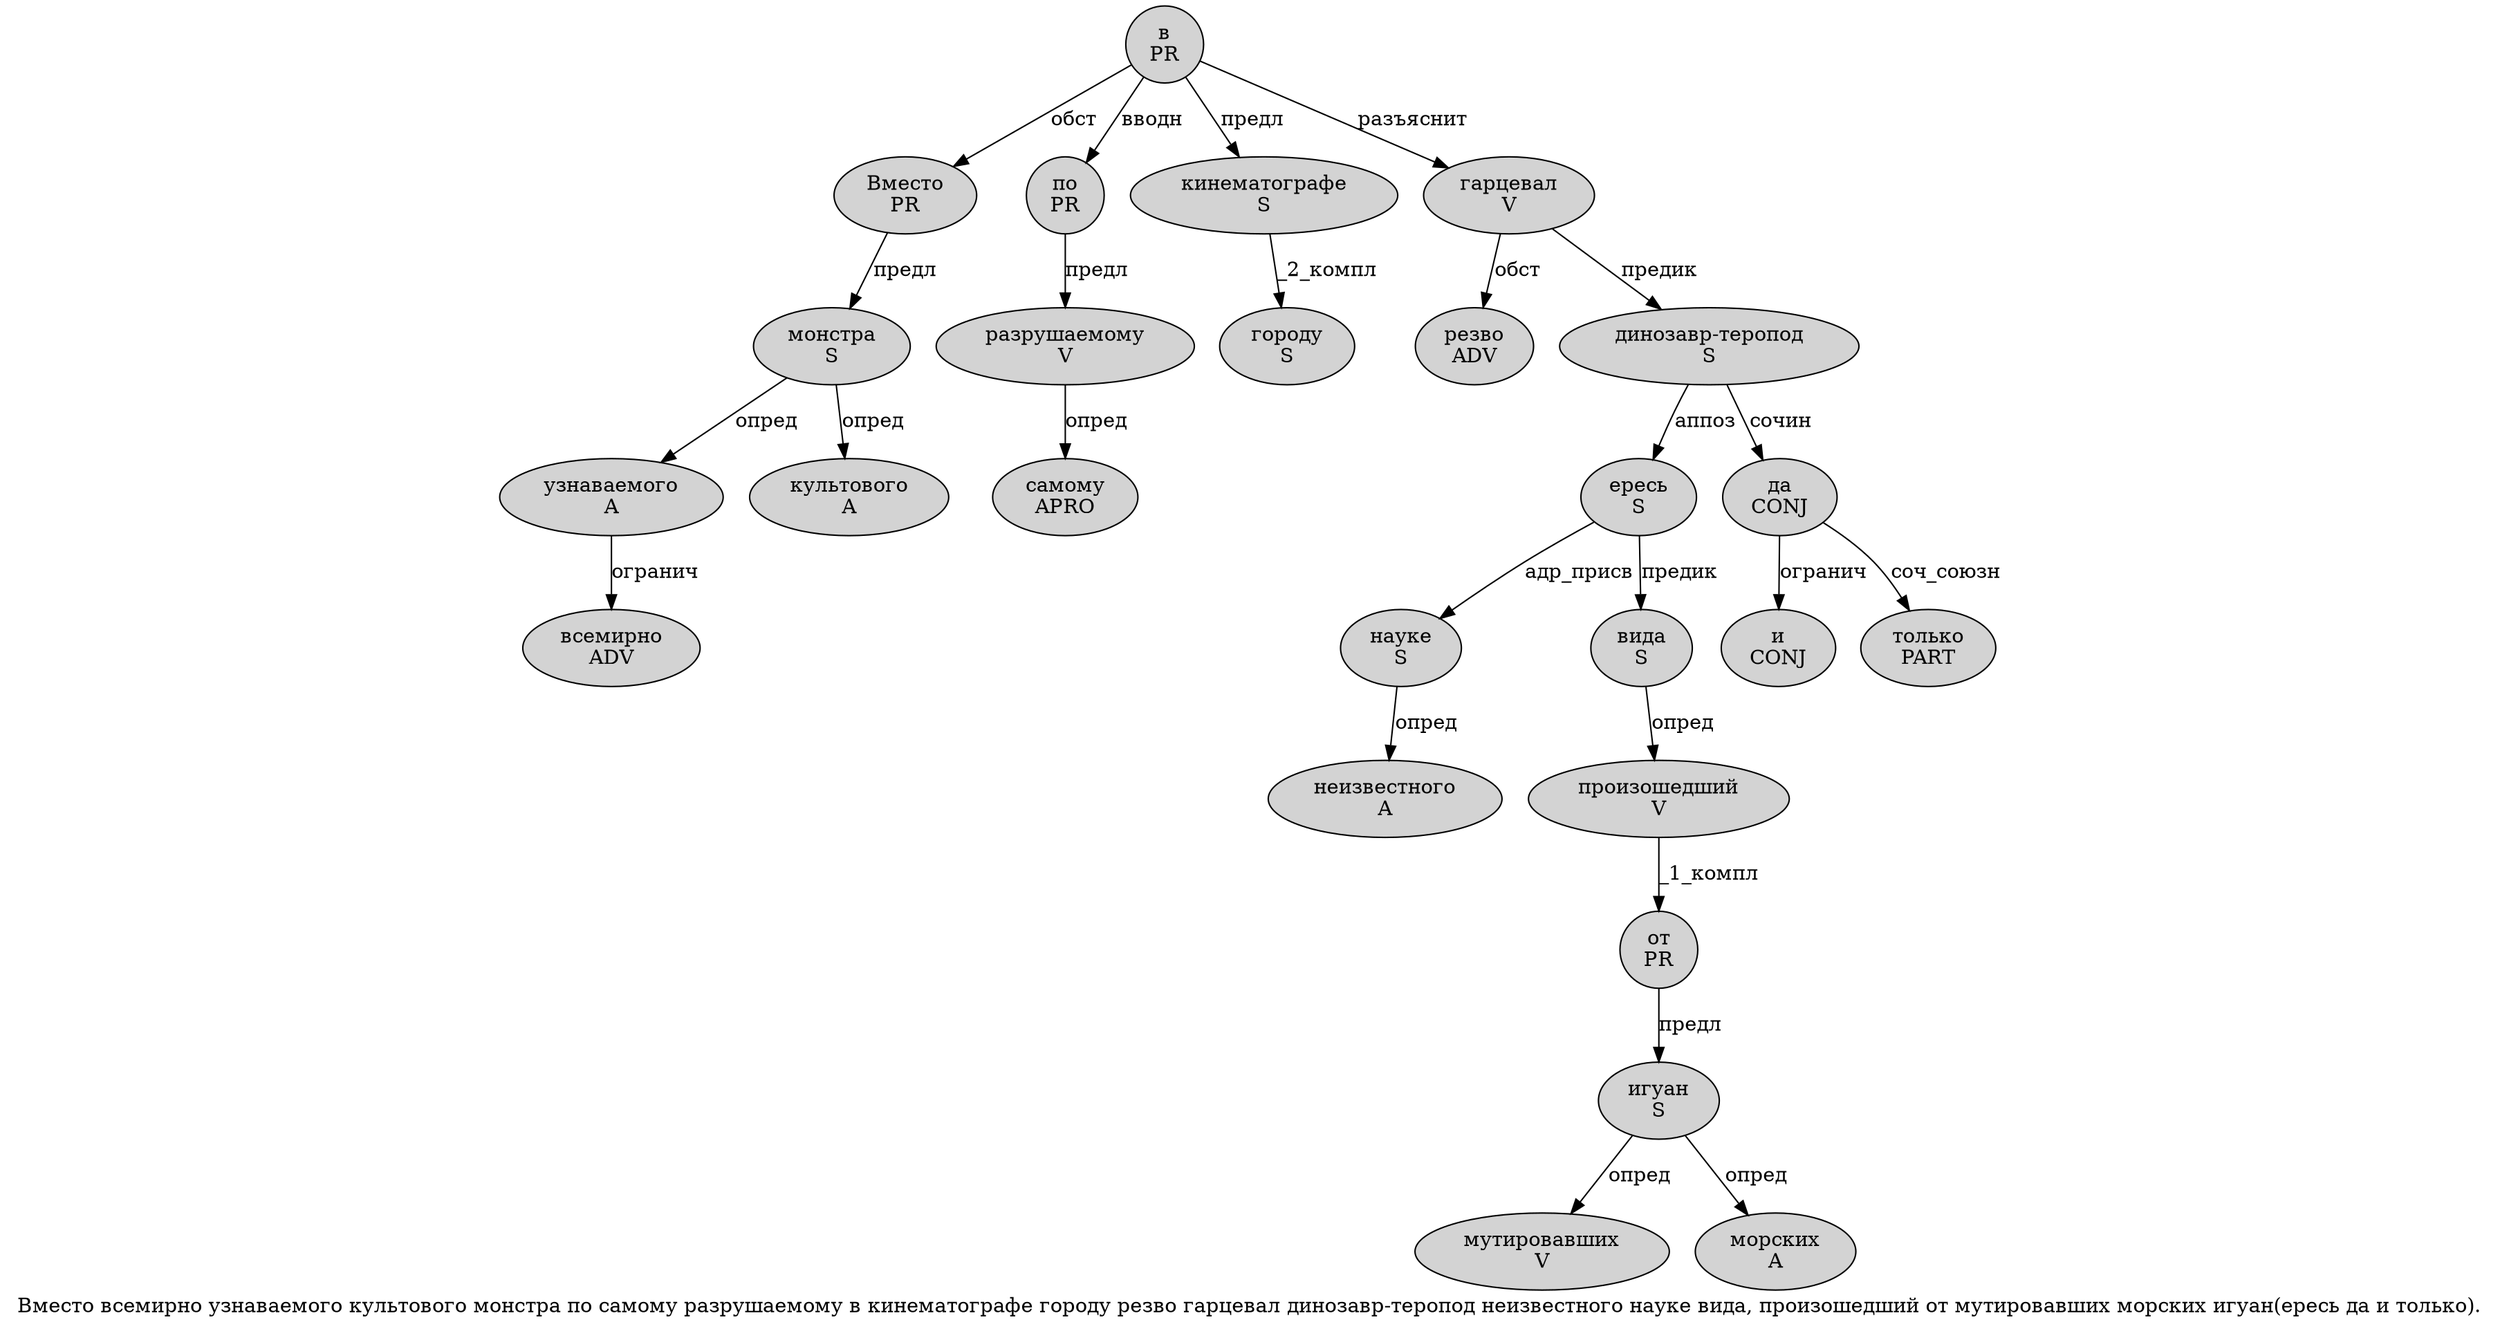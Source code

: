 digraph SENTENCE_4930 {
	graph [label="Вместо всемирно узнаваемого культового монстра по самому разрушаемому в кинематографе городу резво гарцевал динозавр-теропод неизвестного науке вида, произошедший от мутировавших морских игуан(ересь да и только)."]
	node [style=filled]
		0 [label="Вместо
PR" color="" fillcolor=lightgray penwidth=1 shape=ellipse]
		1 [label="всемирно
ADV" color="" fillcolor=lightgray penwidth=1 shape=ellipse]
		2 [label="узнаваемого
A" color="" fillcolor=lightgray penwidth=1 shape=ellipse]
		3 [label="культового
A" color="" fillcolor=lightgray penwidth=1 shape=ellipse]
		4 [label="монстра
S" color="" fillcolor=lightgray penwidth=1 shape=ellipse]
		5 [label="по
PR" color="" fillcolor=lightgray penwidth=1 shape=ellipse]
		6 [label="самому
APRO" color="" fillcolor=lightgray penwidth=1 shape=ellipse]
		7 [label="разрушаемому
V" color="" fillcolor=lightgray penwidth=1 shape=ellipse]
		8 [label="в
PR" color="" fillcolor=lightgray penwidth=1 shape=ellipse]
		9 [label="кинематографе
S" color="" fillcolor=lightgray penwidth=1 shape=ellipse]
		10 [label="городу
S" color="" fillcolor=lightgray penwidth=1 shape=ellipse]
		11 [label="резво
ADV" color="" fillcolor=lightgray penwidth=1 shape=ellipse]
		12 [label="гарцевал
V" color="" fillcolor=lightgray penwidth=1 shape=ellipse]
		13 [label="динозавр-теропод
S" color="" fillcolor=lightgray penwidth=1 shape=ellipse]
		14 [label="неизвестного
A" color="" fillcolor=lightgray penwidth=1 shape=ellipse]
		15 [label="науке
S" color="" fillcolor=lightgray penwidth=1 shape=ellipse]
		16 [label="вида
S" color="" fillcolor=lightgray penwidth=1 shape=ellipse]
		18 [label="произошедший
V" color="" fillcolor=lightgray penwidth=1 shape=ellipse]
		19 [label="от
PR" color="" fillcolor=lightgray penwidth=1 shape=ellipse]
		20 [label="мутировавших
V" color="" fillcolor=lightgray penwidth=1 shape=ellipse]
		21 [label="морских
A" color="" fillcolor=lightgray penwidth=1 shape=ellipse]
		22 [label="игуан
S" color="" fillcolor=lightgray penwidth=1 shape=ellipse]
		24 [label="ересь
S" color="" fillcolor=lightgray penwidth=1 shape=ellipse]
		25 [label="да
CONJ" color="" fillcolor=lightgray penwidth=1 shape=ellipse]
		26 [label="и
CONJ" color="" fillcolor=lightgray penwidth=1 shape=ellipse]
		27 [label="только
PART" color="" fillcolor=lightgray penwidth=1 shape=ellipse]
			8 -> 0 [label="обст"]
			8 -> 5 [label="вводн"]
			8 -> 9 [label="предл"]
			8 -> 12 [label="разъяснит"]
			0 -> 4 [label="предл"]
			24 -> 15 [label="адр_присв"]
			24 -> 16 [label="предик"]
			12 -> 11 [label="обст"]
			12 -> 13 [label="предик"]
			25 -> 26 [label="огранич"]
			25 -> 27 [label="соч_союзн"]
			18 -> 19 [label="_1_компл"]
			4 -> 2 [label="опред"]
			4 -> 3 [label="опред"]
			19 -> 22 [label="предл"]
			7 -> 6 [label="опред"]
			13 -> 24 [label="аппоз"]
			13 -> 25 [label="сочин"]
			2 -> 1 [label="огранич"]
			22 -> 20 [label="опред"]
			22 -> 21 [label="опред"]
			9 -> 10 [label="_2_компл"]
			5 -> 7 [label="предл"]
			15 -> 14 [label="опред"]
			16 -> 18 [label="опред"]
}